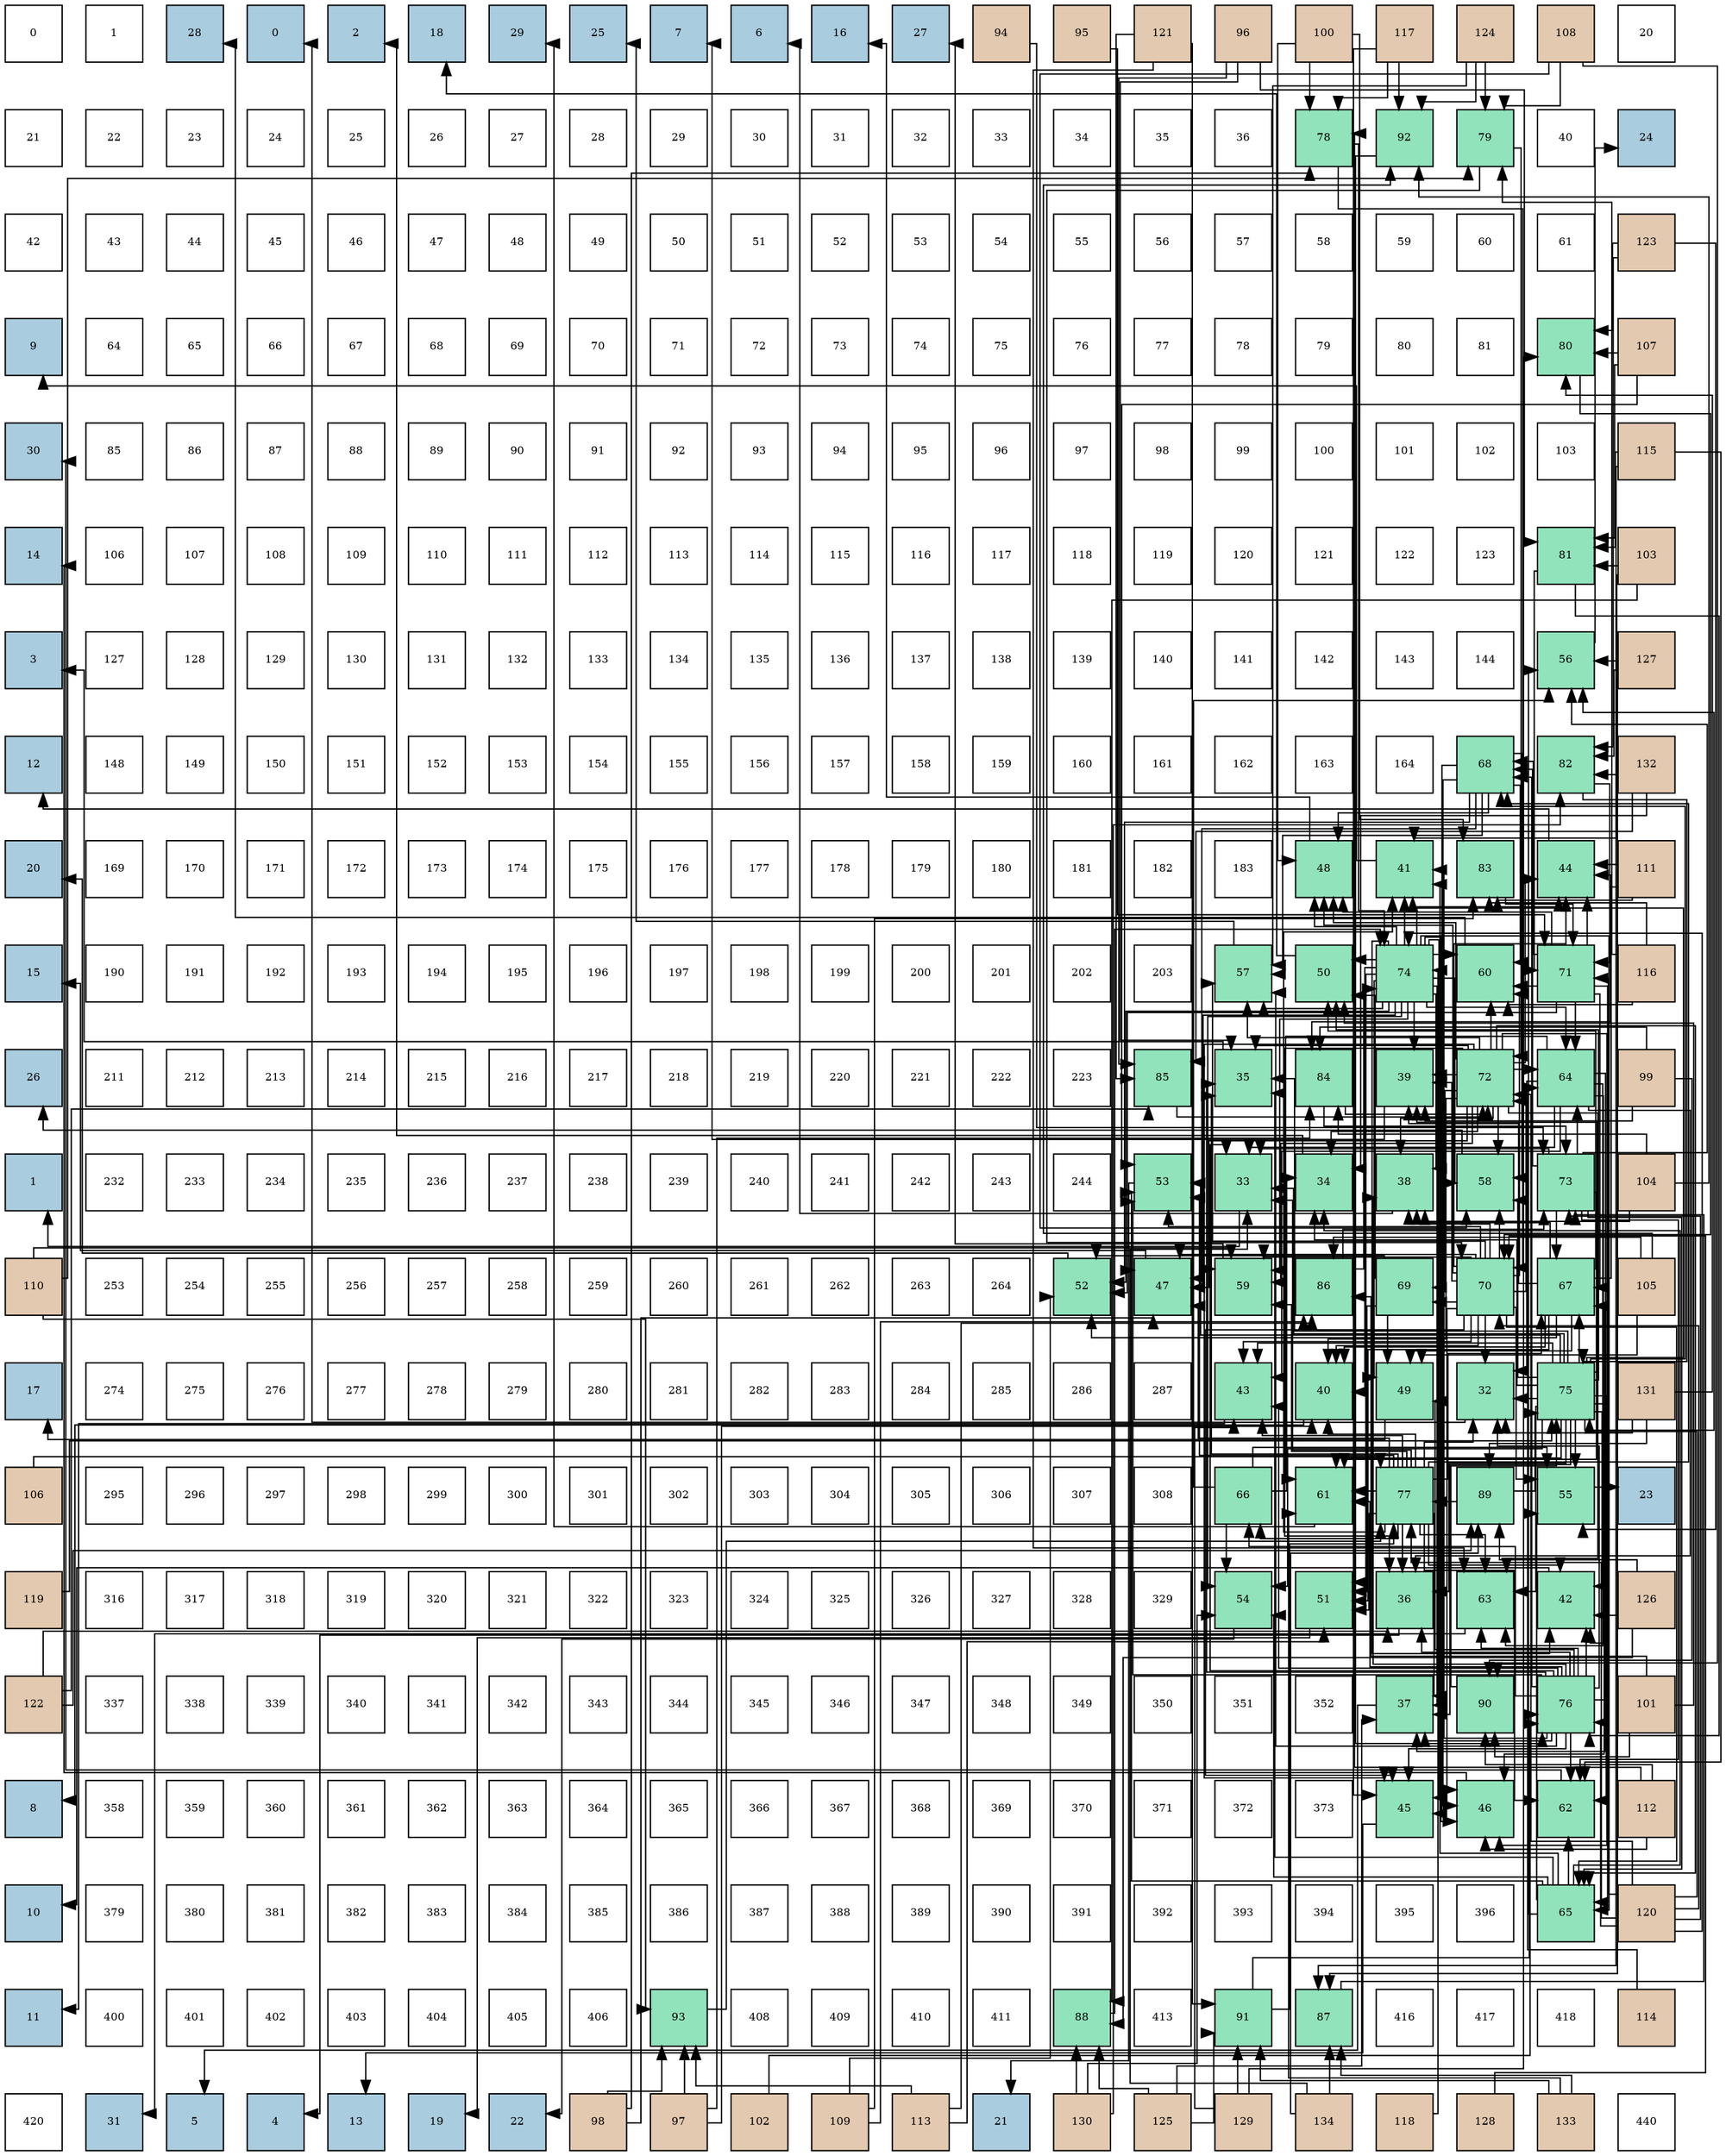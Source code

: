 digraph layout{
 rankdir=TB;
 splines=ortho;
 node [style=filled shape=square fixedsize=true width=0.6];
0[label="0", fontsize=8, fillcolor="#ffffff"];
1[label="1", fontsize=8, fillcolor="#ffffff"];
2[label="28", fontsize=8, fillcolor="#a9ccde"];
3[label="0", fontsize=8, fillcolor="#a9ccde"];
4[label="2", fontsize=8, fillcolor="#a9ccde"];
5[label="18", fontsize=8, fillcolor="#a9ccde"];
6[label="29", fontsize=8, fillcolor="#a9ccde"];
7[label="25", fontsize=8, fillcolor="#a9ccde"];
8[label="7", fontsize=8, fillcolor="#a9ccde"];
9[label="6", fontsize=8, fillcolor="#a9ccde"];
10[label="16", fontsize=8, fillcolor="#a9ccde"];
11[label="27", fontsize=8, fillcolor="#a9ccde"];
12[label="94", fontsize=8, fillcolor="#e3c9af"];
13[label="95", fontsize=8, fillcolor="#e3c9af"];
14[label="121", fontsize=8, fillcolor="#e3c9af"];
15[label="96", fontsize=8, fillcolor="#e3c9af"];
16[label="100", fontsize=8, fillcolor="#e3c9af"];
17[label="117", fontsize=8, fillcolor="#e3c9af"];
18[label="124", fontsize=8, fillcolor="#e3c9af"];
19[label="108", fontsize=8, fillcolor="#e3c9af"];
20[label="20", fontsize=8, fillcolor="#ffffff"];
21[label="21", fontsize=8, fillcolor="#ffffff"];
22[label="22", fontsize=8, fillcolor="#ffffff"];
23[label="23", fontsize=8, fillcolor="#ffffff"];
24[label="24", fontsize=8, fillcolor="#ffffff"];
25[label="25", fontsize=8, fillcolor="#ffffff"];
26[label="26", fontsize=8, fillcolor="#ffffff"];
27[label="27", fontsize=8, fillcolor="#ffffff"];
28[label="28", fontsize=8, fillcolor="#ffffff"];
29[label="29", fontsize=8, fillcolor="#ffffff"];
30[label="30", fontsize=8, fillcolor="#ffffff"];
31[label="31", fontsize=8, fillcolor="#ffffff"];
32[label="32", fontsize=8, fillcolor="#ffffff"];
33[label="33", fontsize=8, fillcolor="#ffffff"];
34[label="34", fontsize=8, fillcolor="#ffffff"];
35[label="35", fontsize=8, fillcolor="#ffffff"];
36[label="36", fontsize=8, fillcolor="#ffffff"];
37[label="78", fontsize=8, fillcolor="#91e3bb"];
38[label="92", fontsize=8, fillcolor="#91e3bb"];
39[label="79", fontsize=8, fillcolor="#91e3bb"];
40[label="40", fontsize=8, fillcolor="#ffffff"];
41[label="24", fontsize=8, fillcolor="#a9ccde"];
42[label="42", fontsize=8, fillcolor="#ffffff"];
43[label="43", fontsize=8, fillcolor="#ffffff"];
44[label="44", fontsize=8, fillcolor="#ffffff"];
45[label="45", fontsize=8, fillcolor="#ffffff"];
46[label="46", fontsize=8, fillcolor="#ffffff"];
47[label="47", fontsize=8, fillcolor="#ffffff"];
48[label="48", fontsize=8, fillcolor="#ffffff"];
49[label="49", fontsize=8, fillcolor="#ffffff"];
50[label="50", fontsize=8, fillcolor="#ffffff"];
51[label="51", fontsize=8, fillcolor="#ffffff"];
52[label="52", fontsize=8, fillcolor="#ffffff"];
53[label="53", fontsize=8, fillcolor="#ffffff"];
54[label="54", fontsize=8, fillcolor="#ffffff"];
55[label="55", fontsize=8, fillcolor="#ffffff"];
56[label="56", fontsize=8, fillcolor="#ffffff"];
57[label="57", fontsize=8, fillcolor="#ffffff"];
58[label="58", fontsize=8, fillcolor="#ffffff"];
59[label="59", fontsize=8, fillcolor="#ffffff"];
60[label="60", fontsize=8, fillcolor="#ffffff"];
61[label="61", fontsize=8, fillcolor="#ffffff"];
62[label="123", fontsize=8, fillcolor="#e3c9af"];
63[label="9", fontsize=8, fillcolor="#a9ccde"];
64[label="64", fontsize=8, fillcolor="#ffffff"];
65[label="65", fontsize=8, fillcolor="#ffffff"];
66[label="66", fontsize=8, fillcolor="#ffffff"];
67[label="67", fontsize=8, fillcolor="#ffffff"];
68[label="68", fontsize=8, fillcolor="#ffffff"];
69[label="69", fontsize=8, fillcolor="#ffffff"];
70[label="70", fontsize=8, fillcolor="#ffffff"];
71[label="71", fontsize=8, fillcolor="#ffffff"];
72[label="72", fontsize=8, fillcolor="#ffffff"];
73[label="73", fontsize=8, fillcolor="#ffffff"];
74[label="74", fontsize=8, fillcolor="#ffffff"];
75[label="75", fontsize=8, fillcolor="#ffffff"];
76[label="76", fontsize=8, fillcolor="#ffffff"];
77[label="77", fontsize=8, fillcolor="#ffffff"];
78[label="78", fontsize=8, fillcolor="#ffffff"];
79[label="79", fontsize=8, fillcolor="#ffffff"];
80[label="80", fontsize=8, fillcolor="#ffffff"];
81[label="81", fontsize=8, fillcolor="#ffffff"];
82[label="80", fontsize=8, fillcolor="#91e3bb"];
83[label="107", fontsize=8, fillcolor="#e3c9af"];
84[label="30", fontsize=8, fillcolor="#a9ccde"];
85[label="85", fontsize=8, fillcolor="#ffffff"];
86[label="86", fontsize=8, fillcolor="#ffffff"];
87[label="87", fontsize=8, fillcolor="#ffffff"];
88[label="88", fontsize=8, fillcolor="#ffffff"];
89[label="89", fontsize=8, fillcolor="#ffffff"];
90[label="90", fontsize=8, fillcolor="#ffffff"];
91[label="91", fontsize=8, fillcolor="#ffffff"];
92[label="92", fontsize=8, fillcolor="#ffffff"];
93[label="93", fontsize=8, fillcolor="#ffffff"];
94[label="94", fontsize=8, fillcolor="#ffffff"];
95[label="95", fontsize=8, fillcolor="#ffffff"];
96[label="96", fontsize=8, fillcolor="#ffffff"];
97[label="97", fontsize=8, fillcolor="#ffffff"];
98[label="98", fontsize=8, fillcolor="#ffffff"];
99[label="99", fontsize=8, fillcolor="#ffffff"];
100[label="100", fontsize=8, fillcolor="#ffffff"];
101[label="101", fontsize=8, fillcolor="#ffffff"];
102[label="102", fontsize=8, fillcolor="#ffffff"];
103[label="103", fontsize=8, fillcolor="#ffffff"];
104[label="115", fontsize=8, fillcolor="#e3c9af"];
105[label="14", fontsize=8, fillcolor="#a9ccde"];
106[label="106", fontsize=8, fillcolor="#ffffff"];
107[label="107", fontsize=8, fillcolor="#ffffff"];
108[label="108", fontsize=8, fillcolor="#ffffff"];
109[label="109", fontsize=8, fillcolor="#ffffff"];
110[label="110", fontsize=8, fillcolor="#ffffff"];
111[label="111", fontsize=8, fillcolor="#ffffff"];
112[label="112", fontsize=8, fillcolor="#ffffff"];
113[label="113", fontsize=8, fillcolor="#ffffff"];
114[label="114", fontsize=8, fillcolor="#ffffff"];
115[label="115", fontsize=8, fillcolor="#ffffff"];
116[label="116", fontsize=8, fillcolor="#ffffff"];
117[label="117", fontsize=8, fillcolor="#ffffff"];
118[label="118", fontsize=8, fillcolor="#ffffff"];
119[label="119", fontsize=8, fillcolor="#ffffff"];
120[label="120", fontsize=8, fillcolor="#ffffff"];
121[label="121", fontsize=8, fillcolor="#ffffff"];
122[label="122", fontsize=8, fillcolor="#ffffff"];
123[label="123", fontsize=8, fillcolor="#ffffff"];
124[label="81", fontsize=8, fillcolor="#91e3bb"];
125[label="103", fontsize=8, fillcolor="#e3c9af"];
126[label="3", fontsize=8, fillcolor="#a9ccde"];
127[label="127", fontsize=8, fillcolor="#ffffff"];
128[label="128", fontsize=8, fillcolor="#ffffff"];
129[label="129", fontsize=8, fillcolor="#ffffff"];
130[label="130", fontsize=8, fillcolor="#ffffff"];
131[label="131", fontsize=8, fillcolor="#ffffff"];
132[label="132", fontsize=8, fillcolor="#ffffff"];
133[label="133", fontsize=8, fillcolor="#ffffff"];
134[label="134", fontsize=8, fillcolor="#ffffff"];
135[label="135", fontsize=8, fillcolor="#ffffff"];
136[label="136", fontsize=8, fillcolor="#ffffff"];
137[label="137", fontsize=8, fillcolor="#ffffff"];
138[label="138", fontsize=8, fillcolor="#ffffff"];
139[label="139", fontsize=8, fillcolor="#ffffff"];
140[label="140", fontsize=8, fillcolor="#ffffff"];
141[label="141", fontsize=8, fillcolor="#ffffff"];
142[label="142", fontsize=8, fillcolor="#ffffff"];
143[label="143", fontsize=8, fillcolor="#ffffff"];
144[label="144", fontsize=8, fillcolor="#ffffff"];
145[label="56", fontsize=8, fillcolor="#91e3bb"];
146[label="127", fontsize=8, fillcolor="#e3c9af"];
147[label="12", fontsize=8, fillcolor="#a9ccde"];
148[label="148", fontsize=8, fillcolor="#ffffff"];
149[label="149", fontsize=8, fillcolor="#ffffff"];
150[label="150", fontsize=8, fillcolor="#ffffff"];
151[label="151", fontsize=8, fillcolor="#ffffff"];
152[label="152", fontsize=8, fillcolor="#ffffff"];
153[label="153", fontsize=8, fillcolor="#ffffff"];
154[label="154", fontsize=8, fillcolor="#ffffff"];
155[label="155", fontsize=8, fillcolor="#ffffff"];
156[label="156", fontsize=8, fillcolor="#ffffff"];
157[label="157", fontsize=8, fillcolor="#ffffff"];
158[label="158", fontsize=8, fillcolor="#ffffff"];
159[label="159", fontsize=8, fillcolor="#ffffff"];
160[label="160", fontsize=8, fillcolor="#ffffff"];
161[label="161", fontsize=8, fillcolor="#ffffff"];
162[label="162", fontsize=8, fillcolor="#ffffff"];
163[label="163", fontsize=8, fillcolor="#ffffff"];
164[label="164", fontsize=8, fillcolor="#ffffff"];
165[label="68", fontsize=8, fillcolor="#91e3bb"];
166[label="82", fontsize=8, fillcolor="#91e3bb"];
167[label="132", fontsize=8, fillcolor="#e3c9af"];
168[label="20", fontsize=8, fillcolor="#a9ccde"];
169[label="169", fontsize=8, fillcolor="#ffffff"];
170[label="170", fontsize=8, fillcolor="#ffffff"];
171[label="171", fontsize=8, fillcolor="#ffffff"];
172[label="172", fontsize=8, fillcolor="#ffffff"];
173[label="173", fontsize=8, fillcolor="#ffffff"];
174[label="174", fontsize=8, fillcolor="#ffffff"];
175[label="175", fontsize=8, fillcolor="#ffffff"];
176[label="176", fontsize=8, fillcolor="#ffffff"];
177[label="177", fontsize=8, fillcolor="#ffffff"];
178[label="178", fontsize=8, fillcolor="#ffffff"];
179[label="179", fontsize=8, fillcolor="#ffffff"];
180[label="180", fontsize=8, fillcolor="#ffffff"];
181[label="181", fontsize=8, fillcolor="#ffffff"];
182[label="182", fontsize=8, fillcolor="#ffffff"];
183[label="183", fontsize=8, fillcolor="#ffffff"];
184[label="48", fontsize=8, fillcolor="#91e3bb"];
185[label="41", fontsize=8, fillcolor="#91e3bb"];
186[label="83", fontsize=8, fillcolor="#91e3bb"];
187[label="44", fontsize=8, fillcolor="#91e3bb"];
188[label="111", fontsize=8, fillcolor="#e3c9af"];
189[label="15", fontsize=8, fillcolor="#a9ccde"];
190[label="190", fontsize=8, fillcolor="#ffffff"];
191[label="191", fontsize=8, fillcolor="#ffffff"];
192[label="192", fontsize=8, fillcolor="#ffffff"];
193[label="193", fontsize=8, fillcolor="#ffffff"];
194[label="194", fontsize=8, fillcolor="#ffffff"];
195[label="195", fontsize=8, fillcolor="#ffffff"];
196[label="196", fontsize=8, fillcolor="#ffffff"];
197[label="197", fontsize=8, fillcolor="#ffffff"];
198[label="198", fontsize=8, fillcolor="#ffffff"];
199[label="199", fontsize=8, fillcolor="#ffffff"];
200[label="200", fontsize=8, fillcolor="#ffffff"];
201[label="201", fontsize=8, fillcolor="#ffffff"];
202[label="202", fontsize=8, fillcolor="#ffffff"];
203[label="203", fontsize=8, fillcolor="#ffffff"];
204[label="57", fontsize=8, fillcolor="#91e3bb"];
205[label="50", fontsize=8, fillcolor="#91e3bb"];
206[label="74", fontsize=8, fillcolor="#91e3bb"];
207[label="60", fontsize=8, fillcolor="#91e3bb"];
208[label="71", fontsize=8, fillcolor="#91e3bb"];
209[label="116", fontsize=8, fillcolor="#e3c9af"];
210[label="26", fontsize=8, fillcolor="#a9ccde"];
211[label="211", fontsize=8, fillcolor="#ffffff"];
212[label="212", fontsize=8, fillcolor="#ffffff"];
213[label="213", fontsize=8, fillcolor="#ffffff"];
214[label="214", fontsize=8, fillcolor="#ffffff"];
215[label="215", fontsize=8, fillcolor="#ffffff"];
216[label="216", fontsize=8, fillcolor="#ffffff"];
217[label="217", fontsize=8, fillcolor="#ffffff"];
218[label="218", fontsize=8, fillcolor="#ffffff"];
219[label="219", fontsize=8, fillcolor="#ffffff"];
220[label="220", fontsize=8, fillcolor="#ffffff"];
221[label="221", fontsize=8, fillcolor="#ffffff"];
222[label="222", fontsize=8, fillcolor="#ffffff"];
223[label="223", fontsize=8, fillcolor="#ffffff"];
224[label="85", fontsize=8, fillcolor="#91e3bb"];
225[label="35", fontsize=8, fillcolor="#91e3bb"];
226[label="84", fontsize=8, fillcolor="#91e3bb"];
227[label="39", fontsize=8, fillcolor="#91e3bb"];
228[label="72", fontsize=8, fillcolor="#91e3bb"];
229[label="64", fontsize=8, fillcolor="#91e3bb"];
230[label="99", fontsize=8, fillcolor="#e3c9af"];
231[label="1", fontsize=8, fillcolor="#a9ccde"];
232[label="232", fontsize=8, fillcolor="#ffffff"];
233[label="233", fontsize=8, fillcolor="#ffffff"];
234[label="234", fontsize=8, fillcolor="#ffffff"];
235[label="235", fontsize=8, fillcolor="#ffffff"];
236[label="236", fontsize=8, fillcolor="#ffffff"];
237[label="237", fontsize=8, fillcolor="#ffffff"];
238[label="238", fontsize=8, fillcolor="#ffffff"];
239[label="239", fontsize=8, fillcolor="#ffffff"];
240[label="240", fontsize=8, fillcolor="#ffffff"];
241[label="241", fontsize=8, fillcolor="#ffffff"];
242[label="242", fontsize=8, fillcolor="#ffffff"];
243[label="243", fontsize=8, fillcolor="#ffffff"];
244[label="244", fontsize=8, fillcolor="#ffffff"];
245[label="53", fontsize=8, fillcolor="#91e3bb"];
246[label="33", fontsize=8, fillcolor="#91e3bb"];
247[label="34", fontsize=8, fillcolor="#91e3bb"];
248[label="38", fontsize=8, fillcolor="#91e3bb"];
249[label="58", fontsize=8, fillcolor="#91e3bb"];
250[label="73", fontsize=8, fillcolor="#91e3bb"];
251[label="104", fontsize=8, fillcolor="#e3c9af"];
252[label="110", fontsize=8, fillcolor="#e3c9af"];
253[label="253", fontsize=8, fillcolor="#ffffff"];
254[label="254", fontsize=8, fillcolor="#ffffff"];
255[label="255", fontsize=8, fillcolor="#ffffff"];
256[label="256", fontsize=8, fillcolor="#ffffff"];
257[label="257", fontsize=8, fillcolor="#ffffff"];
258[label="258", fontsize=8, fillcolor="#ffffff"];
259[label="259", fontsize=8, fillcolor="#ffffff"];
260[label="260", fontsize=8, fillcolor="#ffffff"];
261[label="261", fontsize=8, fillcolor="#ffffff"];
262[label="262", fontsize=8, fillcolor="#ffffff"];
263[label="263", fontsize=8, fillcolor="#ffffff"];
264[label="264", fontsize=8, fillcolor="#ffffff"];
265[label="52", fontsize=8, fillcolor="#91e3bb"];
266[label="47", fontsize=8, fillcolor="#91e3bb"];
267[label="59", fontsize=8, fillcolor="#91e3bb"];
268[label="86", fontsize=8, fillcolor="#91e3bb"];
269[label="69", fontsize=8, fillcolor="#91e3bb"];
270[label="70", fontsize=8, fillcolor="#91e3bb"];
271[label="67", fontsize=8, fillcolor="#91e3bb"];
272[label="105", fontsize=8, fillcolor="#e3c9af"];
273[label="17", fontsize=8, fillcolor="#a9ccde"];
274[label="274", fontsize=8, fillcolor="#ffffff"];
275[label="275", fontsize=8, fillcolor="#ffffff"];
276[label="276", fontsize=8, fillcolor="#ffffff"];
277[label="277", fontsize=8, fillcolor="#ffffff"];
278[label="278", fontsize=8, fillcolor="#ffffff"];
279[label="279", fontsize=8, fillcolor="#ffffff"];
280[label="280", fontsize=8, fillcolor="#ffffff"];
281[label="281", fontsize=8, fillcolor="#ffffff"];
282[label="282", fontsize=8, fillcolor="#ffffff"];
283[label="283", fontsize=8, fillcolor="#ffffff"];
284[label="284", fontsize=8, fillcolor="#ffffff"];
285[label="285", fontsize=8, fillcolor="#ffffff"];
286[label="286", fontsize=8, fillcolor="#ffffff"];
287[label="287", fontsize=8, fillcolor="#ffffff"];
288[label="43", fontsize=8, fillcolor="#91e3bb"];
289[label="40", fontsize=8, fillcolor="#91e3bb"];
290[label="49", fontsize=8, fillcolor="#91e3bb"];
291[label="32", fontsize=8, fillcolor="#91e3bb"];
292[label="75", fontsize=8, fillcolor="#91e3bb"];
293[label="131", fontsize=8, fillcolor="#e3c9af"];
294[label="106", fontsize=8, fillcolor="#e3c9af"];
295[label="295", fontsize=8, fillcolor="#ffffff"];
296[label="296", fontsize=8, fillcolor="#ffffff"];
297[label="297", fontsize=8, fillcolor="#ffffff"];
298[label="298", fontsize=8, fillcolor="#ffffff"];
299[label="299", fontsize=8, fillcolor="#ffffff"];
300[label="300", fontsize=8, fillcolor="#ffffff"];
301[label="301", fontsize=8, fillcolor="#ffffff"];
302[label="302", fontsize=8, fillcolor="#ffffff"];
303[label="303", fontsize=8, fillcolor="#ffffff"];
304[label="304", fontsize=8, fillcolor="#ffffff"];
305[label="305", fontsize=8, fillcolor="#ffffff"];
306[label="306", fontsize=8, fillcolor="#ffffff"];
307[label="307", fontsize=8, fillcolor="#ffffff"];
308[label="308", fontsize=8, fillcolor="#ffffff"];
309[label="66", fontsize=8, fillcolor="#91e3bb"];
310[label="61", fontsize=8, fillcolor="#91e3bb"];
311[label="77", fontsize=8, fillcolor="#91e3bb"];
312[label="89", fontsize=8, fillcolor="#91e3bb"];
313[label="55", fontsize=8, fillcolor="#91e3bb"];
314[label="23", fontsize=8, fillcolor="#a9ccde"];
315[label="119", fontsize=8, fillcolor="#e3c9af"];
316[label="316", fontsize=8, fillcolor="#ffffff"];
317[label="317", fontsize=8, fillcolor="#ffffff"];
318[label="318", fontsize=8, fillcolor="#ffffff"];
319[label="319", fontsize=8, fillcolor="#ffffff"];
320[label="320", fontsize=8, fillcolor="#ffffff"];
321[label="321", fontsize=8, fillcolor="#ffffff"];
322[label="322", fontsize=8, fillcolor="#ffffff"];
323[label="323", fontsize=8, fillcolor="#ffffff"];
324[label="324", fontsize=8, fillcolor="#ffffff"];
325[label="325", fontsize=8, fillcolor="#ffffff"];
326[label="326", fontsize=8, fillcolor="#ffffff"];
327[label="327", fontsize=8, fillcolor="#ffffff"];
328[label="328", fontsize=8, fillcolor="#ffffff"];
329[label="329", fontsize=8, fillcolor="#ffffff"];
330[label="54", fontsize=8, fillcolor="#91e3bb"];
331[label="51", fontsize=8, fillcolor="#91e3bb"];
332[label="36", fontsize=8, fillcolor="#91e3bb"];
333[label="63", fontsize=8, fillcolor="#91e3bb"];
334[label="42", fontsize=8, fillcolor="#91e3bb"];
335[label="126", fontsize=8, fillcolor="#e3c9af"];
336[label="122", fontsize=8, fillcolor="#e3c9af"];
337[label="337", fontsize=8, fillcolor="#ffffff"];
338[label="338", fontsize=8, fillcolor="#ffffff"];
339[label="339", fontsize=8, fillcolor="#ffffff"];
340[label="340", fontsize=8, fillcolor="#ffffff"];
341[label="341", fontsize=8, fillcolor="#ffffff"];
342[label="342", fontsize=8, fillcolor="#ffffff"];
343[label="343", fontsize=8, fillcolor="#ffffff"];
344[label="344", fontsize=8, fillcolor="#ffffff"];
345[label="345", fontsize=8, fillcolor="#ffffff"];
346[label="346", fontsize=8, fillcolor="#ffffff"];
347[label="347", fontsize=8, fillcolor="#ffffff"];
348[label="348", fontsize=8, fillcolor="#ffffff"];
349[label="349", fontsize=8, fillcolor="#ffffff"];
350[label="350", fontsize=8, fillcolor="#ffffff"];
351[label="351", fontsize=8, fillcolor="#ffffff"];
352[label="352", fontsize=8, fillcolor="#ffffff"];
353[label="37", fontsize=8, fillcolor="#91e3bb"];
354[label="90", fontsize=8, fillcolor="#91e3bb"];
355[label="76", fontsize=8, fillcolor="#91e3bb"];
356[label="101", fontsize=8, fillcolor="#e3c9af"];
357[label="8", fontsize=8, fillcolor="#a9ccde"];
358[label="358", fontsize=8, fillcolor="#ffffff"];
359[label="359", fontsize=8, fillcolor="#ffffff"];
360[label="360", fontsize=8, fillcolor="#ffffff"];
361[label="361", fontsize=8, fillcolor="#ffffff"];
362[label="362", fontsize=8, fillcolor="#ffffff"];
363[label="363", fontsize=8, fillcolor="#ffffff"];
364[label="364", fontsize=8, fillcolor="#ffffff"];
365[label="365", fontsize=8, fillcolor="#ffffff"];
366[label="366", fontsize=8, fillcolor="#ffffff"];
367[label="367", fontsize=8, fillcolor="#ffffff"];
368[label="368", fontsize=8, fillcolor="#ffffff"];
369[label="369", fontsize=8, fillcolor="#ffffff"];
370[label="370", fontsize=8, fillcolor="#ffffff"];
371[label="371", fontsize=8, fillcolor="#ffffff"];
372[label="372", fontsize=8, fillcolor="#ffffff"];
373[label="373", fontsize=8, fillcolor="#ffffff"];
374[label="45", fontsize=8, fillcolor="#91e3bb"];
375[label="46", fontsize=8, fillcolor="#91e3bb"];
376[label="62", fontsize=8, fillcolor="#91e3bb"];
377[label="112", fontsize=8, fillcolor="#e3c9af"];
378[label="10", fontsize=8, fillcolor="#a9ccde"];
379[label="379", fontsize=8, fillcolor="#ffffff"];
380[label="380", fontsize=8, fillcolor="#ffffff"];
381[label="381", fontsize=8, fillcolor="#ffffff"];
382[label="382", fontsize=8, fillcolor="#ffffff"];
383[label="383", fontsize=8, fillcolor="#ffffff"];
384[label="384", fontsize=8, fillcolor="#ffffff"];
385[label="385", fontsize=8, fillcolor="#ffffff"];
386[label="386", fontsize=8, fillcolor="#ffffff"];
387[label="387", fontsize=8, fillcolor="#ffffff"];
388[label="388", fontsize=8, fillcolor="#ffffff"];
389[label="389", fontsize=8, fillcolor="#ffffff"];
390[label="390", fontsize=8, fillcolor="#ffffff"];
391[label="391", fontsize=8, fillcolor="#ffffff"];
392[label="392", fontsize=8, fillcolor="#ffffff"];
393[label="393", fontsize=8, fillcolor="#ffffff"];
394[label="394", fontsize=8, fillcolor="#ffffff"];
395[label="395", fontsize=8, fillcolor="#ffffff"];
396[label="396", fontsize=8, fillcolor="#ffffff"];
397[label="65", fontsize=8, fillcolor="#91e3bb"];
398[label="120", fontsize=8, fillcolor="#e3c9af"];
399[label="11", fontsize=8, fillcolor="#a9ccde"];
400[label="400", fontsize=8, fillcolor="#ffffff"];
401[label="401", fontsize=8, fillcolor="#ffffff"];
402[label="402", fontsize=8, fillcolor="#ffffff"];
403[label="403", fontsize=8, fillcolor="#ffffff"];
404[label="404", fontsize=8, fillcolor="#ffffff"];
405[label="405", fontsize=8, fillcolor="#ffffff"];
406[label="406", fontsize=8, fillcolor="#ffffff"];
407[label="93", fontsize=8, fillcolor="#91e3bb"];
408[label="408", fontsize=8, fillcolor="#ffffff"];
409[label="409", fontsize=8, fillcolor="#ffffff"];
410[label="410", fontsize=8, fillcolor="#ffffff"];
411[label="411", fontsize=8, fillcolor="#ffffff"];
412[label="88", fontsize=8, fillcolor="#91e3bb"];
413[label="413", fontsize=8, fillcolor="#ffffff"];
414[label="91", fontsize=8, fillcolor="#91e3bb"];
415[label="87", fontsize=8, fillcolor="#91e3bb"];
416[label="416", fontsize=8, fillcolor="#ffffff"];
417[label="417", fontsize=8, fillcolor="#ffffff"];
418[label="418", fontsize=8, fillcolor="#ffffff"];
419[label="114", fontsize=8, fillcolor="#e3c9af"];
420[label="420", fontsize=8, fillcolor="#ffffff"];
421[label="31", fontsize=8, fillcolor="#a9ccde"];
422[label="5", fontsize=8, fillcolor="#a9ccde"];
423[label="4", fontsize=8, fillcolor="#a9ccde"];
424[label="13", fontsize=8, fillcolor="#a9ccde"];
425[label="19", fontsize=8, fillcolor="#a9ccde"];
426[label="22", fontsize=8, fillcolor="#a9ccde"];
427[label="98", fontsize=8, fillcolor="#e3c9af"];
428[label="97", fontsize=8, fillcolor="#e3c9af"];
429[label="102", fontsize=8, fillcolor="#e3c9af"];
430[label="109", fontsize=8, fillcolor="#e3c9af"];
431[label="113", fontsize=8, fillcolor="#e3c9af"];
432[label="21", fontsize=8, fillcolor="#a9ccde"];
433[label="130", fontsize=8, fillcolor="#e3c9af"];
434[label="125", fontsize=8, fillcolor="#e3c9af"];
435[label="129", fontsize=8, fillcolor="#e3c9af"];
436[label="134", fontsize=8, fillcolor="#e3c9af"];
437[label="118", fontsize=8, fillcolor="#e3c9af"];
438[label="128", fontsize=8, fillcolor="#e3c9af"];
439[label="133", fontsize=8, fillcolor="#e3c9af"];
440[label="440", fontsize=8, fillcolor="#ffffff"];
edge [constraint=false, style=vis];291 -> 3;
246 -> 231;
247 -> 4;
225 -> 126;
332 -> 423;
353 -> 422;
248 -> 9;
227 -> 8;
289 -> 357;
185 -> 63;
334 -> 378;
288 -> 399;
187 -> 147;
374 -> 424;
375 -> 105;
266 -> 189;
184 -> 10;
290 -> 273;
205 -> 5;
331 -> 425;
265 -> 168;
245 -> 432;
330 -> 426;
313 -> 314;
145 -> 41;
204 -> 7;
249 -> 210;
267 -> 11;
207 -> 2;
310 -> 6;
376 -> 84;
333 -> 421;
229 -> 291;
229 -> 246;
229 -> 332;
229 -> 353;
229 -> 334;
229 -> 288;
229 -> 310;
229 -> 333;
397 -> 247;
397 -> 225;
397 -> 185;
397 -> 245;
397 -> 330;
397 -> 313;
397 -> 145;
397 -> 376;
309 -> 247;
309 -> 330;
309 -> 313;
309 -> 145;
271 -> 248;
271 -> 227;
271 -> 289;
271 -> 187;
271 -> 290;
271 -> 205;
271 -> 331;
271 -> 265;
165 -> 374;
165 -> 375;
165 -> 266;
165 -> 184;
165 -> 204;
165 -> 249;
165 -> 267;
165 -> 207;
269 -> 290;
269 -> 205;
269 -> 331;
269 -> 265;
270 -> 291;
270 -> 248;
270 -> 227;
270 -> 289;
270 -> 288;
270 -> 187;
270 -> 374;
270 -> 375;
270 -> 266;
270 -> 184;
270 -> 245;
270 -> 313;
270 -> 204;
270 -> 249;
270 -> 267;
270 -> 207;
270 -> 229;
270 -> 397;
270 -> 269;
208 -> 187;
208 -> 184;
208 -> 265;
208 -> 207;
208 -> 229;
208 -> 397;
208 -> 271;
208 -> 165;
228 -> 247;
228 -> 225;
228 -> 332;
228 -> 248;
228 -> 227;
228 -> 289;
228 -> 187;
228 -> 374;
228 -> 375;
228 -> 266;
228 -> 184;
228 -> 204;
228 -> 249;
228 -> 267;
228 -> 207;
228 -> 333;
228 -> 229;
228 -> 397;
228 -> 269;
250 -> 246;
250 -> 145;
250 -> 310;
250 -> 376;
250 -> 229;
250 -> 397;
250 -> 271;
250 -> 165;
206 -> 353;
206 -> 248;
206 -> 227;
206 -> 289;
206 -> 185;
206 -> 334;
206 -> 187;
206 -> 374;
206 -> 375;
206 -> 266;
206 -> 184;
206 -> 290;
206 -> 205;
206 -> 331;
206 -> 265;
206 -> 330;
206 -> 204;
206 -> 249;
206 -> 267;
206 -> 207;
206 -> 229;
206 -> 397;
292 -> 291;
292 -> 246;
292 -> 247;
292 -> 225;
292 -> 332;
292 -> 353;
292 -> 227;
292 -> 185;
292 -> 334;
292 -> 288;
292 -> 375;
292 -> 205;
292 -> 245;
292 -> 330;
292 -> 313;
292 -> 145;
292 -> 249;
292 -> 310;
292 -> 376;
292 -> 333;
292 -> 271;
292 -> 165;
355 -> 291;
355 -> 246;
355 -> 225;
355 -> 332;
355 -> 353;
355 -> 248;
355 -> 185;
355 -> 334;
355 -> 288;
355 -> 374;
355 -> 290;
355 -> 245;
355 -> 204;
355 -> 310;
355 -> 376;
355 -> 333;
355 -> 309;
355 -> 271;
355 -> 165;
311 -> 291;
311 -> 246;
311 -> 225;
311 -> 332;
311 -> 353;
311 -> 289;
311 -> 185;
311 -> 334;
311 -> 288;
311 -> 266;
311 -> 331;
311 -> 245;
311 -> 267;
311 -> 310;
311 -> 376;
311 -> 333;
311 -> 309;
311 -> 271;
311 -> 165;
37 -> 270;
37 -> 206;
39 -> 270;
39 -> 228;
82 -> 270;
124 -> 208;
124 -> 355;
166 -> 208;
166 -> 292;
186 -> 208;
226 -> 228;
226 -> 250;
224 -> 228;
268 -> 250;
268 -> 206;
415 -> 250;
412 -> 206;
312 -> 292;
312 -> 311;
354 -> 292;
414 -> 355;
414 -> 311;
38 -> 355;
407 -> 311;
12 -> 250;
13 -> 208;
15 -> 225;
15 -> 124;
15 -> 224;
428 -> 289;
428 -> 226;
428 -> 407;
427 -> 266;
427 -> 37;
427 -> 407;
230 -> 227;
230 -> 226;
230 -> 354;
16 -> 184;
16 -> 37;
16 -> 186;
356 -> 205;
356 -> 268;
356 -> 354;
429 -> 355;
125 -> 185;
125 -> 124;
125 -> 412;
251 -> 248;
251 -> 226;
251 -> 38;
272 -> 290;
272 -> 268;
272 -> 38;
294 -> 311;
83 -> 245;
83 -> 82;
83 -> 124;
19 -> 249;
19 -> 39;
19 -> 354;
430 -> 265;
430 -> 186;
430 -> 268;
252 -> 267;
252 -> 39;
252 -> 407;
188 -> 187;
188 -> 186;
188 -> 226;
377 -> 375;
377 -> 37;
377 -> 354;
431 -> 331;
431 -> 268;
431 -> 407;
419 -> 228;
104 -> 376;
104 -> 124;
104 -> 415;
209 -> 207;
209 -> 39;
209 -> 186;
17 -> 374;
17 -> 37;
17 -> 38;
437 -> 206;
315 -> 292;
398 -> 270;
398 -> 208;
398 -> 228;
398 -> 250;
398 -> 206;
398 -> 292;
398 -> 355;
398 -> 311;
14 -> 333;
14 -> 224;
14 -> 414;
336 -> 332;
336 -> 224;
336 -> 312;
62 -> 313;
62 -> 82;
62 -> 166;
18 -> 204;
18 -> 39;
18 -> 38;
434 -> 353;
434 -> 412;
434 -> 414;
335 -> 334;
335 -> 412;
335 -> 312;
146 -> 145;
146 -> 166;
146 -> 415;
438 -> 270;
435 -> 288;
435 -> 82;
435 -> 414;
433 -> 330;
433 -> 166;
433 -> 412;
293 -> 291;
293 -> 82;
293 -> 312;
167 -> 247;
167 -> 166;
167 -> 224;
439 -> 310;
439 -> 415;
439 -> 414;
436 -> 246;
436 -> 415;
436 -> 312;
edge [constraint=true, style=invis];
0 -> 21 -> 42 -> 63 -> 84 -> 105 -> 126 -> 147 -> 168 -> 189 -> 210 -> 231 -> 252 -> 273 -> 294 -> 315 -> 336 -> 357 -> 378 -> 399 -> 420;
1 -> 22 -> 43 -> 64 -> 85 -> 106 -> 127 -> 148 -> 169 -> 190 -> 211 -> 232 -> 253 -> 274 -> 295 -> 316 -> 337 -> 358 -> 379 -> 400 -> 421;
2 -> 23 -> 44 -> 65 -> 86 -> 107 -> 128 -> 149 -> 170 -> 191 -> 212 -> 233 -> 254 -> 275 -> 296 -> 317 -> 338 -> 359 -> 380 -> 401 -> 422;
3 -> 24 -> 45 -> 66 -> 87 -> 108 -> 129 -> 150 -> 171 -> 192 -> 213 -> 234 -> 255 -> 276 -> 297 -> 318 -> 339 -> 360 -> 381 -> 402 -> 423;
4 -> 25 -> 46 -> 67 -> 88 -> 109 -> 130 -> 151 -> 172 -> 193 -> 214 -> 235 -> 256 -> 277 -> 298 -> 319 -> 340 -> 361 -> 382 -> 403 -> 424;
5 -> 26 -> 47 -> 68 -> 89 -> 110 -> 131 -> 152 -> 173 -> 194 -> 215 -> 236 -> 257 -> 278 -> 299 -> 320 -> 341 -> 362 -> 383 -> 404 -> 425;
6 -> 27 -> 48 -> 69 -> 90 -> 111 -> 132 -> 153 -> 174 -> 195 -> 216 -> 237 -> 258 -> 279 -> 300 -> 321 -> 342 -> 363 -> 384 -> 405 -> 426;
7 -> 28 -> 49 -> 70 -> 91 -> 112 -> 133 -> 154 -> 175 -> 196 -> 217 -> 238 -> 259 -> 280 -> 301 -> 322 -> 343 -> 364 -> 385 -> 406 -> 427;
8 -> 29 -> 50 -> 71 -> 92 -> 113 -> 134 -> 155 -> 176 -> 197 -> 218 -> 239 -> 260 -> 281 -> 302 -> 323 -> 344 -> 365 -> 386 -> 407 -> 428;
9 -> 30 -> 51 -> 72 -> 93 -> 114 -> 135 -> 156 -> 177 -> 198 -> 219 -> 240 -> 261 -> 282 -> 303 -> 324 -> 345 -> 366 -> 387 -> 408 -> 429;
10 -> 31 -> 52 -> 73 -> 94 -> 115 -> 136 -> 157 -> 178 -> 199 -> 220 -> 241 -> 262 -> 283 -> 304 -> 325 -> 346 -> 367 -> 388 -> 409 -> 430;
11 -> 32 -> 53 -> 74 -> 95 -> 116 -> 137 -> 158 -> 179 -> 200 -> 221 -> 242 -> 263 -> 284 -> 305 -> 326 -> 347 -> 368 -> 389 -> 410 -> 431;
12 -> 33 -> 54 -> 75 -> 96 -> 117 -> 138 -> 159 -> 180 -> 201 -> 222 -> 243 -> 264 -> 285 -> 306 -> 327 -> 348 -> 369 -> 390 -> 411 -> 432;
13 -> 34 -> 55 -> 76 -> 97 -> 118 -> 139 -> 160 -> 181 -> 202 -> 223 -> 244 -> 265 -> 286 -> 307 -> 328 -> 349 -> 370 -> 391 -> 412 -> 433;
14 -> 35 -> 56 -> 77 -> 98 -> 119 -> 140 -> 161 -> 182 -> 203 -> 224 -> 245 -> 266 -> 287 -> 308 -> 329 -> 350 -> 371 -> 392 -> 413 -> 434;
15 -> 36 -> 57 -> 78 -> 99 -> 120 -> 141 -> 162 -> 183 -> 204 -> 225 -> 246 -> 267 -> 288 -> 309 -> 330 -> 351 -> 372 -> 393 -> 414 -> 435;
16 -> 37 -> 58 -> 79 -> 100 -> 121 -> 142 -> 163 -> 184 -> 205 -> 226 -> 247 -> 268 -> 289 -> 310 -> 331 -> 352 -> 373 -> 394 -> 415 -> 436;
17 -> 38 -> 59 -> 80 -> 101 -> 122 -> 143 -> 164 -> 185 -> 206 -> 227 -> 248 -> 269 -> 290 -> 311 -> 332 -> 353 -> 374 -> 395 -> 416 -> 437;
18 -> 39 -> 60 -> 81 -> 102 -> 123 -> 144 -> 165 -> 186 -> 207 -> 228 -> 249 -> 270 -> 291 -> 312 -> 333 -> 354 -> 375 -> 396 -> 417 -> 438;
19 -> 40 -> 61 -> 82 -> 103 -> 124 -> 145 -> 166 -> 187 -> 208 -> 229 -> 250 -> 271 -> 292 -> 313 -> 334 -> 355 -> 376 -> 397 -> 418 -> 439;
20 -> 41 -> 62 -> 83 -> 104 -> 125 -> 146 -> 167 -> 188 -> 209 -> 230 -> 251 -> 272 -> 293 -> 314 -> 335 -> 356 -> 377 -> 398 -> 419 -> 440;
rank = same {0 -> 1 -> 2 -> 3 -> 4 -> 5 -> 6 -> 7 -> 8 -> 9 -> 10 -> 11 -> 12 -> 13 -> 14 -> 15 -> 16 -> 17 -> 18 -> 19 -> 20};
rank = same {21 -> 22 -> 23 -> 24 -> 25 -> 26 -> 27 -> 28 -> 29 -> 30 -> 31 -> 32 -> 33 -> 34 -> 35 -> 36 -> 37 -> 38 -> 39 -> 40 -> 41};
rank = same {42 -> 43 -> 44 -> 45 -> 46 -> 47 -> 48 -> 49 -> 50 -> 51 -> 52 -> 53 -> 54 -> 55 -> 56 -> 57 -> 58 -> 59 -> 60 -> 61 -> 62};
rank = same {63 -> 64 -> 65 -> 66 -> 67 -> 68 -> 69 -> 70 -> 71 -> 72 -> 73 -> 74 -> 75 -> 76 -> 77 -> 78 -> 79 -> 80 -> 81 -> 82 -> 83};
rank = same {84 -> 85 -> 86 -> 87 -> 88 -> 89 -> 90 -> 91 -> 92 -> 93 -> 94 -> 95 -> 96 -> 97 -> 98 -> 99 -> 100 -> 101 -> 102 -> 103 -> 104};
rank = same {105 -> 106 -> 107 -> 108 -> 109 -> 110 -> 111 -> 112 -> 113 -> 114 -> 115 -> 116 -> 117 -> 118 -> 119 -> 120 -> 121 -> 122 -> 123 -> 124 -> 125};
rank = same {126 -> 127 -> 128 -> 129 -> 130 -> 131 -> 132 -> 133 -> 134 -> 135 -> 136 -> 137 -> 138 -> 139 -> 140 -> 141 -> 142 -> 143 -> 144 -> 145 -> 146};
rank = same {147 -> 148 -> 149 -> 150 -> 151 -> 152 -> 153 -> 154 -> 155 -> 156 -> 157 -> 158 -> 159 -> 160 -> 161 -> 162 -> 163 -> 164 -> 165 -> 166 -> 167};
rank = same {168 -> 169 -> 170 -> 171 -> 172 -> 173 -> 174 -> 175 -> 176 -> 177 -> 178 -> 179 -> 180 -> 181 -> 182 -> 183 -> 184 -> 185 -> 186 -> 187 -> 188};
rank = same {189 -> 190 -> 191 -> 192 -> 193 -> 194 -> 195 -> 196 -> 197 -> 198 -> 199 -> 200 -> 201 -> 202 -> 203 -> 204 -> 205 -> 206 -> 207 -> 208 -> 209};
rank = same {210 -> 211 -> 212 -> 213 -> 214 -> 215 -> 216 -> 217 -> 218 -> 219 -> 220 -> 221 -> 222 -> 223 -> 224 -> 225 -> 226 -> 227 -> 228 -> 229 -> 230};
rank = same {231 -> 232 -> 233 -> 234 -> 235 -> 236 -> 237 -> 238 -> 239 -> 240 -> 241 -> 242 -> 243 -> 244 -> 245 -> 246 -> 247 -> 248 -> 249 -> 250 -> 251};
rank = same {252 -> 253 -> 254 -> 255 -> 256 -> 257 -> 258 -> 259 -> 260 -> 261 -> 262 -> 263 -> 264 -> 265 -> 266 -> 267 -> 268 -> 269 -> 270 -> 271 -> 272};
rank = same {273 -> 274 -> 275 -> 276 -> 277 -> 278 -> 279 -> 280 -> 281 -> 282 -> 283 -> 284 -> 285 -> 286 -> 287 -> 288 -> 289 -> 290 -> 291 -> 292 -> 293};
rank = same {294 -> 295 -> 296 -> 297 -> 298 -> 299 -> 300 -> 301 -> 302 -> 303 -> 304 -> 305 -> 306 -> 307 -> 308 -> 309 -> 310 -> 311 -> 312 -> 313 -> 314};
rank = same {315 -> 316 -> 317 -> 318 -> 319 -> 320 -> 321 -> 322 -> 323 -> 324 -> 325 -> 326 -> 327 -> 328 -> 329 -> 330 -> 331 -> 332 -> 333 -> 334 -> 335};
rank = same {336 -> 337 -> 338 -> 339 -> 340 -> 341 -> 342 -> 343 -> 344 -> 345 -> 346 -> 347 -> 348 -> 349 -> 350 -> 351 -> 352 -> 353 -> 354 -> 355 -> 356};
rank = same {357 -> 358 -> 359 -> 360 -> 361 -> 362 -> 363 -> 364 -> 365 -> 366 -> 367 -> 368 -> 369 -> 370 -> 371 -> 372 -> 373 -> 374 -> 375 -> 376 -> 377};
rank = same {378 -> 379 -> 380 -> 381 -> 382 -> 383 -> 384 -> 385 -> 386 -> 387 -> 388 -> 389 -> 390 -> 391 -> 392 -> 393 -> 394 -> 395 -> 396 -> 397 -> 398};
rank = same {399 -> 400 -> 401 -> 402 -> 403 -> 404 -> 405 -> 406 -> 407 -> 408 -> 409 -> 410 -> 411 -> 412 -> 413 -> 414 -> 415 -> 416 -> 417 -> 418 -> 419};
rank = same {420 -> 421 -> 422 -> 423 -> 424 -> 425 -> 426 -> 427 -> 428 -> 429 -> 430 -> 431 -> 432 -> 433 -> 434 -> 435 -> 436 -> 437 -> 438 -> 439 -> 440};
}
